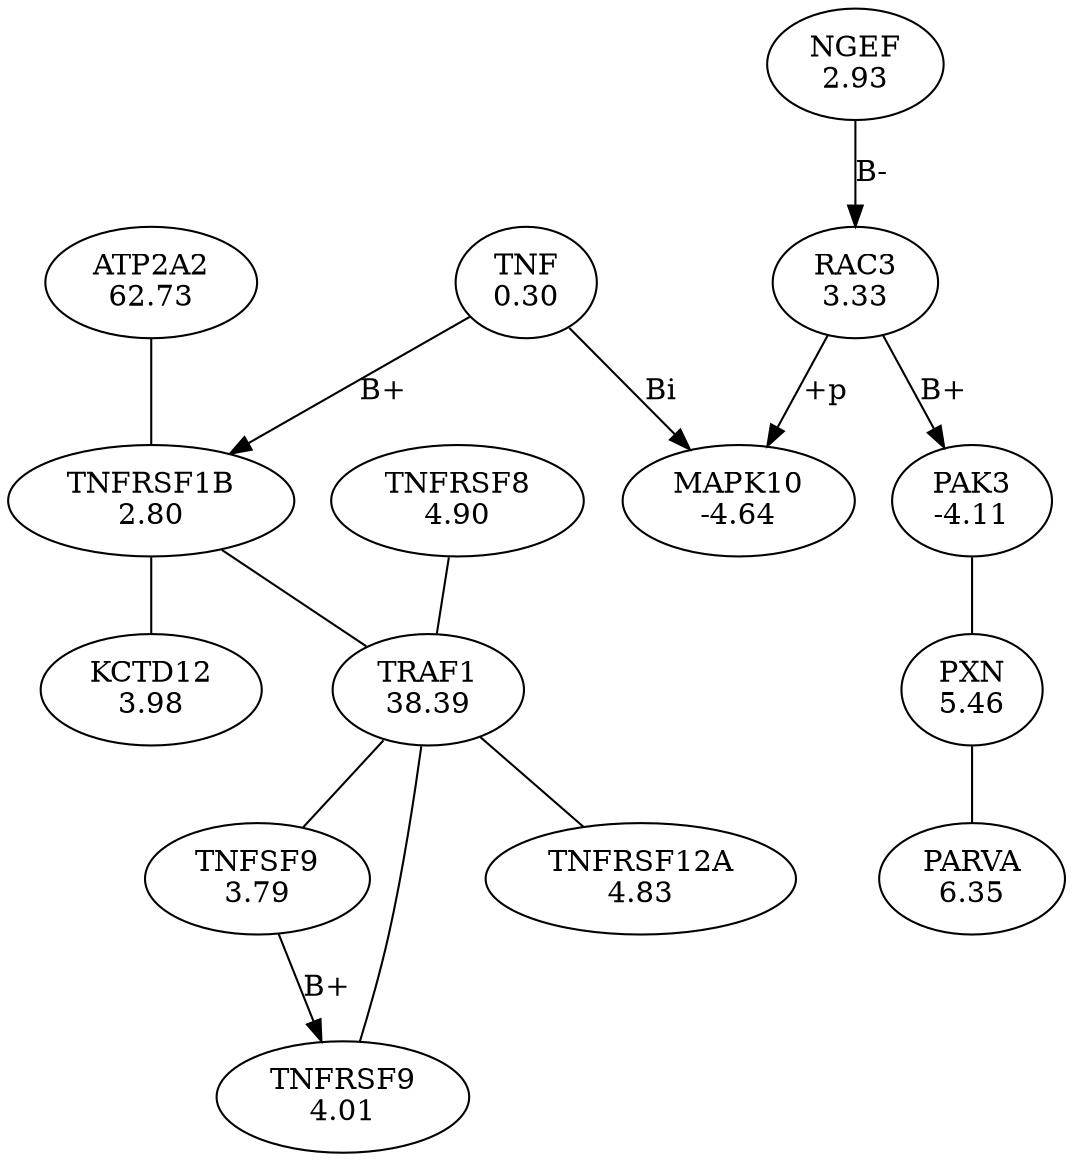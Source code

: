 digraph G {
overlap = scale ;
1943 [label = "TNF\n0.30" ] ; 
1370 [label = "MAPK10\n-4.64" ] ; 
15088 [label = "RAC3\n3.33" ] ; 
585 [label = "PAK3\n-4.11" ] ; 
4206 [label = "PXN\n5.46" ] ; 
6067 [label = "PARVA\n6.35" ] ; 
574 [label = "NGEF\n2.93" ] ; 
14639 [label = "TNFRSF1B\n2.80" ] ; 
12337 [label = "ATP2A2\n62.73" ] ; 
10153 [label = "TRAF1\n38.39" ] ; 
6731 [label = "TNFRSF8\n4.90" ] ; 
1552 [label = "TNFRSF12A\n4.83" ] ; 
11731 [label = "TNFRSF9\n4.01" ] ; 
7815 [label = "KCTD12\n3.98" ] ; 
5740 [label = "TNFSF9\n3.79" ] ; 
1943 -> 14639 [label = "B+" ]
1943 -> 1370 [label = "Bi" ]
15088 -> 1370 [label = "+p" ]
585 -> 4206 [arrowhead = "none" ]
15088 -> 585 [label = "B+" ]
4206 -> 6067 [arrowhead = "none" ]
574 -> 15088 [label = "B-" ]
12337 -> 14639 [arrowhead = "none" ]
14639 -> 10153 [arrowhead = "none" ]
11731 -> 10153 [arrowhead = "none" ]
6731 -> 10153 [arrowhead = "none" ]
10153 -> 1552 [arrowhead = "none" ]
14639 -> 7815 [arrowhead = "none" ]
10153 -> 5740 [arrowhead = "none" ]
5740 -> 11731 [label = "B+" ]
}
